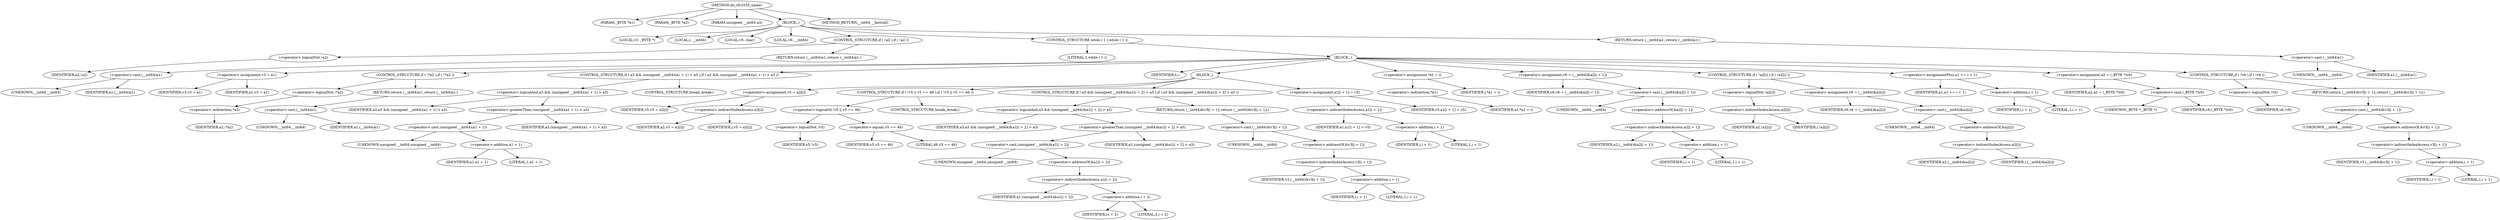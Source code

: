 digraph do_rfc1035_name {  
"1000105" [label = "(METHOD,do_rfc1035_name)" ]
"1000106" [label = "(PARAM,_BYTE *a1)" ]
"1000107" [label = "(PARAM,_BYTE *a2)" ]
"1000108" [label = "(PARAM,unsigned __int64 a3)" ]
"1000109" [label = "(BLOCK,,)" ]
"1000110" [label = "(LOCAL,v3: _BYTE *)" ]
"1000111" [label = "(LOCAL,i: __int64)" ]
"1000112" [label = "(LOCAL,v5: char)" ]
"1000113" [label = "(LOCAL,v6: __int64)" ]
"1000114" [label = "(CONTROL_STRUCTURE,if ( !a2 ),if ( !a2 ))" ]
"1000115" [label = "(<operator>.logicalNot,!a2)" ]
"1000116" [label = "(IDENTIFIER,a2,!a2)" ]
"1000117" [label = "(RETURN,return (__int64)a1;,return (__int64)a1;)" ]
"1000118" [label = "(<operator>.cast,(__int64)a1)" ]
"1000119" [label = "(UNKNOWN,__int64,__int64)" ]
"1000120" [label = "(IDENTIFIER,a1,(__int64)a1)" ]
"1000121" [label = "(CONTROL_STRUCTURE,while ( 1 ),while ( 1 ))" ]
"1000122" [label = "(LITERAL,1,while ( 1 ))" ]
"1000123" [label = "(BLOCK,,)" ]
"1000124" [label = "(<operator>.assignment,v3 = a1)" ]
"1000125" [label = "(IDENTIFIER,v3,v3 = a1)" ]
"1000126" [label = "(IDENTIFIER,a1,v3 = a1)" ]
"1000127" [label = "(CONTROL_STRUCTURE,if ( !*a2 ),if ( !*a2 ))" ]
"1000128" [label = "(<operator>.logicalNot,!*a2)" ]
"1000129" [label = "(<operator>.indirection,*a2)" ]
"1000130" [label = "(IDENTIFIER,a2,!*a2)" ]
"1000131" [label = "(RETURN,return (__int64)a1;,return (__int64)a1;)" ]
"1000132" [label = "(<operator>.cast,(__int64)a1)" ]
"1000133" [label = "(UNKNOWN,__int64,__int64)" ]
"1000134" [label = "(IDENTIFIER,a1,(__int64)a1)" ]
"1000135" [label = "(CONTROL_STRUCTURE,if ( a3 && (unsigned __int64)(a1 + 1) > a3 ),if ( a3 && (unsigned __int64)(a1 + 1) > a3 ))" ]
"1000136" [label = "(<operator>.logicalAnd,a3 && (unsigned __int64)(a1 + 1) > a3)" ]
"1000137" [label = "(IDENTIFIER,a3,a3 && (unsigned __int64)(a1 + 1) > a3)" ]
"1000138" [label = "(<operator>.greaterThan,(unsigned __int64)(a1 + 1) > a3)" ]
"1000139" [label = "(<operator>.cast,(unsigned __int64)(a1 + 1))" ]
"1000140" [label = "(UNKNOWN,unsigned __int64,unsigned __int64)" ]
"1000141" [label = "(<operator>.addition,a1 + 1)" ]
"1000142" [label = "(IDENTIFIER,a1,a1 + 1)" ]
"1000143" [label = "(LITERAL,1,a1 + 1)" ]
"1000144" [label = "(IDENTIFIER,a3,(unsigned __int64)(a1 + 1) > a3)" ]
"1000145" [label = "(CONTROL_STRUCTURE,break;,break;)" ]
"1000146" [label = "(IDENTIFIER,L,)" ]
"1000147" [label = "(BLOCK,,)" ]
"1000148" [label = "(<operator>.assignment,v5 = a2[i])" ]
"1000149" [label = "(IDENTIFIER,v5,v5 = a2[i])" ]
"1000150" [label = "(<operator>.indirectIndexAccess,a2[i])" ]
"1000151" [label = "(IDENTIFIER,a2,v5 = a2[i])" ]
"1000152" [label = "(IDENTIFIER,i,v5 = a2[i])" ]
"1000153" [label = "(CONTROL_STRUCTURE,if ( !v5 || v5 == 46 ),if ( !v5 || v5 == 46 ))" ]
"1000154" [label = "(<operator>.logicalOr,!v5 || v5 == 46)" ]
"1000155" [label = "(<operator>.logicalNot,!v5)" ]
"1000156" [label = "(IDENTIFIER,v5,!v5)" ]
"1000157" [label = "(<operator>.equals,v5 == 46)" ]
"1000158" [label = "(IDENTIFIER,v5,v5 == 46)" ]
"1000159" [label = "(LITERAL,46,v5 == 46)" ]
"1000160" [label = "(CONTROL_STRUCTURE,break;,break;)" ]
"1000161" [label = "(CONTROL_STRUCTURE,if ( a3 && (unsigned __int64)&a1[i + 2] > a3 ),if ( a3 && (unsigned __int64)&a1[i + 2] > a3 ))" ]
"1000162" [label = "(<operator>.logicalAnd,a3 && (unsigned __int64)&a1[i + 2] > a3)" ]
"1000163" [label = "(IDENTIFIER,a3,a3 && (unsigned __int64)&a1[i + 2] > a3)" ]
"1000164" [label = "(<operator>.greaterThan,(unsigned __int64)&a1[i + 2] > a3)" ]
"1000165" [label = "(<operator>.cast,(unsigned __int64)&a1[i + 2])" ]
"1000166" [label = "(UNKNOWN,unsigned __int64,unsigned __int64)" ]
"1000167" [label = "(<operator>.addressOf,&a1[i + 2])" ]
"1000168" [label = "(<operator>.indirectIndexAccess,a1[i + 2])" ]
"1000169" [label = "(IDENTIFIER,a1,(unsigned __int64)&a1[i + 2])" ]
"1000170" [label = "(<operator>.addition,i + 2)" ]
"1000171" [label = "(IDENTIFIER,i,i + 2)" ]
"1000172" [label = "(LITERAL,2,i + 2)" ]
"1000173" [label = "(IDENTIFIER,a3,(unsigned __int64)&a1[i + 2] > a3)" ]
"1000174" [label = "(RETURN,return (__int64)&v3[i + 1];,return (__int64)&v3[i + 1];)" ]
"1000175" [label = "(<operator>.cast,(__int64)&v3[i + 1])" ]
"1000176" [label = "(UNKNOWN,__int64,__int64)" ]
"1000177" [label = "(<operator>.addressOf,&v3[i + 1])" ]
"1000178" [label = "(<operator>.indirectIndexAccess,v3[i + 1])" ]
"1000179" [label = "(IDENTIFIER,v3,(__int64)&v3[i + 1])" ]
"1000180" [label = "(<operator>.addition,i + 1)" ]
"1000181" [label = "(IDENTIFIER,i,i + 1)" ]
"1000182" [label = "(LITERAL,1,i + 1)" ]
"1000183" [label = "(<operator>.assignment,a1[i + 1] = v5)" ]
"1000184" [label = "(<operator>.indirectIndexAccess,a1[i + 1])" ]
"1000185" [label = "(IDENTIFIER,a1,a1[i + 1] = v5)" ]
"1000186" [label = "(<operator>.addition,i + 1)" ]
"1000187" [label = "(IDENTIFIER,i,i + 1)" ]
"1000188" [label = "(LITERAL,1,i + 1)" ]
"1000189" [label = "(IDENTIFIER,v5,a1[i + 1] = v5)" ]
"1000190" [label = "(<operator>.assignment,*a1 = i)" ]
"1000191" [label = "(<operator>.indirection,*a1)" ]
"1000192" [label = "(IDENTIFIER,a1,*a1 = i)" ]
"1000193" [label = "(IDENTIFIER,i,*a1 = i)" ]
"1000194" [label = "(<operator>.assignment,v6 = (__int64)&a2[i + 1])" ]
"1000195" [label = "(IDENTIFIER,v6,v6 = (__int64)&a2[i + 1])" ]
"1000196" [label = "(<operator>.cast,(__int64)&a2[i + 1])" ]
"1000197" [label = "(UNKNOWN,__int64,__int64)" ]
"1000198" [label = "(<operator>.addressOf,&a2[i + 1])" ]
"1000199" [label = "(<operator>.indirectIndexAccess,a2[i + 1])" ]
"1000200" [label = "(IDENTIFIER,a2,(__int64)&a2[i + 1])" ]
"1000201" [label = "(<operator>.addition,i + 1)" ]
"1000202" [label = "(IDENTIFIER,i,i + 1)" ]
"1000203" [label = "(LITERAL,1,i + 1)" ]
"1000204" [label = "(CONTROL_STRUCTURE,if ( !a2[i] ),if ( !a2[i] ))" ]
"1000205" [label = "(<operator>.logicalNot,!a2[i])" ]
"1000206" [label = "(<operator>.indirectIndexAccess,a2[i])" ]
"1000207" [label = "(IDENTIFIER,a2,!a2[i])" ]
"1000208" [label = "(IDENTIFIER,i,!a2[i])" ]
"1000209" [label = "(<operator>.assignment,v6 = (__int64)&a2[i])" ]
"1000210" [label = "(IDENTIFIER,v6,v6 = (__int64)&a2[i])" ]
"1000211" [label = "(<operator>.cast,(__int64)&a2[i])" ]
"1000212" [label = "(UNKNOWN,__int64,__int64)" ]
"1000213" [label = "(<operator>.addressOf,&a2[i])" ]
"1000214" [label = "(<operator>.indirectIndexAccess,a2[i])" ]
"1000215" [label = "(IDENTIFIER,a2,(__int64)&a2[i])" ]
"1000216" [label = "(IDENTIFIER,i,(__int64)&a2[i])" ]
"1000217" [label = "(<operator>.assignmentPlus,a1 += i + 1)" ]
"1000218" [label = "(IDENTIFIER,a1,a1 += i + 1)" ]
"1000219" [label = "(<operator>.addition,i + 1)" ]
"1000220" [label = "(IDENTIFIER,i,i + 1)" ]
"1000221" [label = "(LITERAL,1,i + 1)" ]
"1000222" [label = "(<operator>.assignment,a2 = (_BYTE *)v6)" ]
"1000223" [label = "(IDENTIFIER,a2,a2 = (_BYTE *)v6)" ]
"1000224" [label = "(<operator>.cast,(_BYTE *)v6)" ]
"1000225" [label = "(UNKNOWN,_BYTE *,_BYTE *)" ]
"1000226" [label = "(IDENTIFIER,v6,(_BYTE *)v6)" ]
"1000227" [label = "(CONTROL_STRUCTURE,if ( !v6 ),if ( !v6 ))" ]
"1000228" [label = "(<operator>.logicalNot,!v6)" ]
"1000229" [label = "(IDENTIFIER,v6,!v6)" ]
"1000230" [label = "(RETURN,return (__int64)&v3[i + 1];,return (__int64)&v3[i + 1];)" ]
"1000231" [label = "(<operator>.cast,(__int64)&v3[i + 1])" ]
"1000232" [label = "(UNKNOWN,__int64,__int64)" ]
"1000233" [label = "(<operator>.addressOf,&v3[i + 1])" ]
"1000234" [label = "(<operator>.indirectIndexAccess,v3[i + 1])" ]
"1000235" [label = "(IDENTIFIER,v3,(__int64)&v3[i + 1])" ]
"1000236" [label = "(<operator>.addition,i + 1)" ]
"1000237" [label = "(IDENTIFIER,i,i + 1)" ]
"1000238" [label = "(LITERAL,1,i + 1)" ]
"1000239" [label = "(RETURN,return (__int64)a1;,return (__int64)a1;)" ]
"1000240" [label = "(<operator>.cast,(__int64)a1)" ]
"1000241" [label = "(UNKNOWN,__int64,__int64)" ]
"1000242" [label = "(IDENTIFIER,a1,(__int64)a1)" ]
"1000243" [label = "(METHOD_RETURN,__int64 __fastcall)" ]
  "1000105" -> "1000106" 
  "1000105" -> "1000107" 
  "1000105" -> "1000108" 
  "1000105" -> "1000109" 
  "1000105" -> "1000243" 
  "1000109" -> "1000110" 
  "1000109" -> "1000111" 
  "1000109" -> "1000112" 
  "1000109" -> "1000113" 
  "1000109" -> "1000114" 
  "1000109" -> "1000121" 
  "1000109" -> "1000239" 
  "1000114" -> "1000115" 
  "1000114" -> "1000117" 
  "1000115" -> "1000116" 
  "1000117" -> "1000118" 
  "1000118" -> "1000119" 
  "1000118" -> "1000120" 
  "1000121" -> "1000122" 
  "1000121" -> "1000123" 
  "1000123" -> "1000124" 
  "1000123" -> "1000127" 
  "1000123" -> "1000135" 
  "1000123" -> "1000146" 
  "1000123" -> "1000147" 
  "1000123" -> "1000190" 
  "1000123" -> "1000194" 
  "1000123" -> "1000204" 
  "1000123" -> "1000217" 
  "1000123" -> "1000222" 
  "1000123" -> "1000227" 
  "1000124" -> "1000125" 
  "1000124" -> "1000126" 
  "1000127" -> "1000128" 
  "1000127" -> "1000131" 
  "1000128" -> "1000129" 
  "1000129" -> "1000130" 
  "1000131" -> "1000132" 
  "1000132" -> "1000133" 
  "1000132" -> "1000134" 
  "1000135" -> "1000136" 
  "1000135" -> "1000145" 
  "1000136" -> "1000137" 
  "1000136" -> "1000138" 
  "1000138" -> "1000139" 
  "1000138" -> "1000144" 
  "1000139" -> "1000140" 
  "1000139" -> "1000141" 
  "1000141" -> "1000142" 
  "1000141" -> "1000143" 
  "1000147" -> "1000148" 
  "1000147" -> "1000153" 
  "1000147" -> "1000161" 
  "1000147" -> "1000183" 
  "1000148" -> "1000149" 
  "1000148" -> "1000150" 
  "1000150" -> "1000151" 
  "1000150" -> "1000152" 
  "1000153" -> "1000154" 
  "1000153" -> "1000160" 
  "1000154" -> "1000155" 
  "1000154" -> "1000157" 
  "1000155" -> "1000156" 
  "1000157" -> "1000158" 
  "1000157" -> "1000159" 
  "1000161" -> "1000162" 
  "1000161" -> "1000174" 
  "1000162" -> "1000163" 
  "1000162" -> "1000164" 
  "1000164" -> "1000165" 
  "1000164" -> "1000173" 
  "1000165" -> "1000166" 
  "1000165" -> "1000167" 
  "1000167" -> "1000168" 
  "1000168" -> "1000169" 
  "1000168" -> "1000170" 
  "1000170" -> "1000171" 
  "1000170" -> "1000172" 
  "1000174" -> "1000175" 
  "1000175" -> "1000176" 
  "1000175" -> "1000177" 
  "1000177" -> "1000178" 
  "1000178" -> "1000179" 
  "1000178" -> "1000180" 
  "1000180" -> "1000181" 
  "1000180" -> "1000182" 
  "1000183" -> "1000184" 
  "1000183" -> "1000189" 
  "1000184" -> "1000185" 
  "1000184" -> "1000186" 
  "1000186" -> "1000187" 
  "1000186" -> "1000188" 
  "1000190" -> "1000191" 
  "1000190" -> "1000193" 
  "1000191" -> "1000192" 
  "1000194" -> "1000195" 
  "1000194" -> "1000196" 
  "1000196" -> "1000197" 
  "1000196" -> "1000198" 
  "1000198" -> "1000199" 
  "1000199" -> "1000200" 
  "1000199" -> "1000201" 
  "1000201" -> "1000202" 
  "1000201" -> "1000203" 
  "1000204" -> "1000205" 
  "1000204" -> "1000209" 
  "1000205" -> "1000206" 
  "1000206" -> "1000207" 
  "1000206" -> "1000208" 
  "1000209" -> "1000210" 
  "1000209" -> "1000211" 
  "1000211" -> "1000212" 
  "1000211" -> "1000213" 
  "1000213" -> "1000214" 
  "1000214" -> "1000215" 
  "1000214" -> "1000216" 
  "1000217" -> "1000218" 
  "1000217" -> "1000219" 
  "1000219" -> "1000220" 
  "1000219" -> "1000221" 
  "1000222" -> "1000223" 
  "1000222" -> "1000224" 
  "1000224" -> "1000225" 
  "1000224" -> "1000226" 
  "1000227" -> "1000228" 
  "1000227" -> "1000230" 
  "1000228" -> "1000229" 
  "1000230" -> "1000231" 
  "1000231" -> "1000232" 
  "1000231" -> "1000233" 
  "1000233" -> "1000234" 
  "1000234" -> "1000235" 
  "1000234" -> "1000236" 
  "1000236" -> "1000237" 
  "1000236" -> "1000238" 
  "1000239" -> "1000240" 
  "1000240" -> "1000241" 
  "1000240" -> "1000242" 
}
